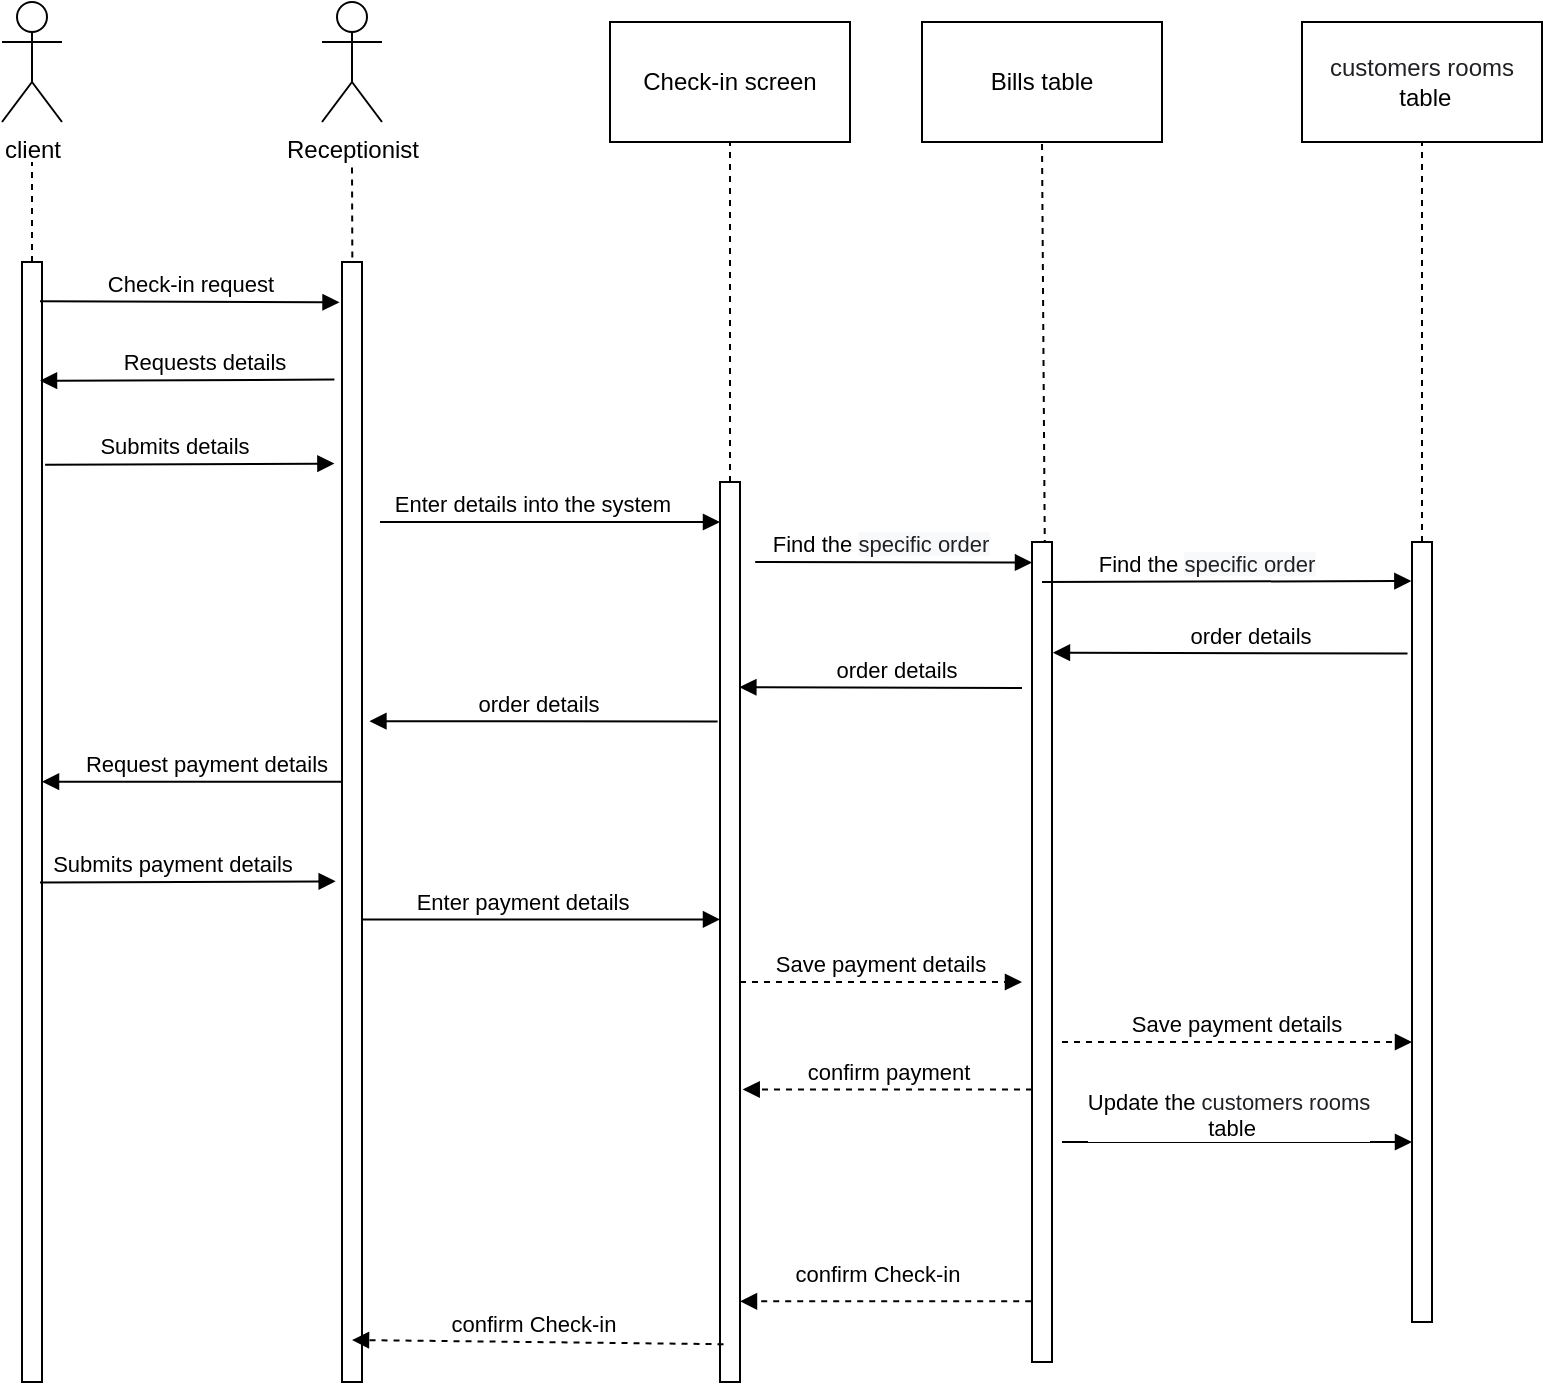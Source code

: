 <mxfile version="20.2.4" type="device"><diagram id="BkOEwMbp-eE3RYwUd-7v" name="Page-1"><mxGraphModel dx="971" dy="356" grid="1" gridSize="10" guides="1" tooltips="1" connect="1" arrows="1" fold="1" page="1" pageScale="1" pageWidth="827" pageHeight="1169" math="0" shadow="0"><root><mxCell id="0"/><mxCell id="1" parent="0"/><mxCell id="VX-zdeiBxqfdD2cTT4uE-33" value="client" style="shape=umlActor;verticalLabelPosition=bottom;verticalAlign=top;html=1;outlineConnect=0;" parent="1" vertex="1"><mxGeometry x="60" y="80" width="30" height="60" as="geometry"/></mxCell><mxCell id="VX-zdeiBxqfdD2cTT4uE-34" value="Receptionist" style="shape=umlActor;verticalLabelPosition=bottom;verticalAlign=top;html=1;outlineConnect=0;" parent="1" vertex="1"><mxGeometry x="220" y="80" width="30" height="60" as="geometry"/></mxCell><mxCell id="VX-zdeiBxqfdD2cTT4uE-35" value="Check-in screen" style="rounded=0;whiteSpace=wrap;html=1;" parent="1" vertex="1"><mxGeometry x="364" y="90" width="120" height="60" as="geometry"/></mxCell><mxCell id="VX-zdeiBxqfdD2cTT4uE-36" value="Bills table" style="rounded=0;whiteSpace=wrap;html=1;" parent="1" vertex="1"><mxGeometry x="520" y="90" width="120" height="60" as="geometry"/></mxCell><mxCell id="VX-zdeiBxqfdD2cTT4uE-37" value="&lt;font style=&quot;font-size: 12px;&quot;&gt;&lt;span style=&quot;color: rgb(32, 33, 36); font-family: arial, sans-serif; text-align: start; background-color: rgb(255, 255, 255);&quot;&gt;&lt;font style=&quot;&quot;&gt;customers rooms&lt;br&gt;&lt;/font&gt;&lt;/span&gt;&amp;nbsp;&lt;/font&gt;table" style="rounded=0;whiteSpace=wrap;html=1;" parent="1" vertex="1"><mxGeometry x="710" y="90" width="120" height="60" as="geometry"/></mxCell><mxCell id="VX-zdeiBxqfdD2cTT4uE-38" value="" style="endArrow=none;dashed=1;html=1;rounded=0;entryX=0.5;entryY=1;entryDx=0;entryDy=0;" parent="1" target="VX-zdeiBxqfdD2cTT4uE-37" edge="1"><mxGeometry width="50" height="50" relative="1" as="geometry"><mxPoint x="770" y="590" as="sourcePoint"/><mxPoint x="520" y="270" as="targetPoint"/></mxGeometry></mxCell><mxCell id="VX-zdeiBxqfdD2cTT4uE-39" value="" style="endArrow=none;dashed=1;html=1;rounded=0;entryX=0.5;entryY=1;entryDx=0;entryDy=0;exitX=0.64;exitY=0.005;exitDx=0;exitDy=0;exitPerimeter=0;" parent="1" source="VX-zdeiBxqfdD2cTT4uE-53" target="VX-zdeiBxqfdD2cTT4uE-36" edge="1"><mxGeometry width="50" height="50" relative="1" as="geometry"><mxPoint x="580" y="210" as="sourcePoint"/><mxPoint x="520" y="270" as="targetPoint"/></mxGeometry></mxCell><mxCell id="VX-zdeiBxqfdD2cTT4uE-40" value="" style="endArrow=none;dashed=1;html=1;rounded=0;entryX=0.5;entryY=1;entryDx=0;entryDy=0;exitX=0.5;exitY=0;exitDx=0;exitDy=0;exitPerimeter=0;" parent="1" source="VX-zdeiBxqfdD2cTT4uE-52" target="VX-zdeiBxqfdD2cTT4uE-35" edge="1"><mxGeometry width="50" height="50" relative="1" as="geometry"><mxPoint x="424" y="220" as="sourcePoint"/><mxPoint x="554" y="270" as="targetPoint"/></mxGeometry></mxCell><mxCell id="VX-zdeiBxqfdD2cTT4uE-41" value="" style="endArrow=none;dashed=1;html=1;rounded=0;exitX=0.516;exitY=-0.004;exitDx=0;exitDy=0;exitPerimeter=0;" parent="1" source="VX-zdeiBxqfdD2cTT4uE-44" edge="1"><mxGeometry width="50" height="50" relative="1" as="geometry"><mxPoint x="235" y="200" as="sourcePoint"/><mxPoint x="235" y="160" as="targetPoint"/></mxGeometry></mxCell><mxCell id="VX-zdeiBxqfdD2cTT4uE-42" value="" style="endArrow=none;dashed=1;html=1;rounded=0;" parent="1" source="VX-zdeiBxqfdD2cTT4uE-43" edge="1"><mxGeometry width="50" height="50" relative="1" as="geometry"><mxPoint x="75" y="220" as="sourcePoint"/><mxPoint x="75" y="160" as="targetPoint"/></mxGeometry></mxCell><mxCell id="VX-zdeiBxqfdD2cTT4uE-43" value="" style="html=1;points=[];perimeter=orthogonalPerimeter;" parent="1" vertex="1"><mxGeometry x="70" y="210" width="10" height="560" as="geometry"/></mxCell><mxCell id="VX-zdeiBxqfdD2cTT4uE-44" value="" style="html=1;points=[];perimeter=orthogonalPerimeter;" parent="1" vertex="1"><mxGeometry x="230" y="210" width="10" height="560" as="geometry"/></mxCell><mxCell id="VX-zdeiBxqfdD2cTT4uE-45" value="Check-in request" style="html=1;verticalAlign=bottom;endArrow=block;rounded=0;exitX=0.9;exitY=0.035;exitDx=0;exitDy=0;exitPerimeter=0;entryX=-0.124;entryY=0.036;entryDx=0;entryDy=0;entryPerimeter=0;" parent="1" source="VX-zdeiBxqfdD2cTT4uE-43" target="VX-zdeiBxqfdD2cTT4uE-44" edge="1"><mxGeometry width="80" relative="1" as="geometry"><mxPoint x="110" y="230" as="sourcePoint"/><mxPoint x="200" y="230" as="targetPoint"/></mxGeometry></mxCell><mxCell id="VX-zdeiBxqfdD2cTT4uE-46" value="Enter payment details" style="html=1;verticalAlign=bottom;endArrow=block;rounded=0;exitX=1.028;exitY=0.587;exitDx=0;exitDy=0;exitPerimeter=0;" parent="1" source="VX-zdeiBxqfdD2cTT4uE-44" target="VX-zdeiBxqfdD2cTT4uE-52" edge="1"><mxGeometry x="-0.107" width="80" relative="1" as="geometry"><mxPoint x="270" y="610" as="sourcePoint"/><mxPoint x="410" y="610" as="targetPoint"/><mxPoint as="offset"/></mxGeometry></mxCell><mxCell id="VX-zdeiBxqfdD2cTT4uE-47" value="order details" style="html=1;verticalAlign=bottom;endArrow=block;rounded=0;entryX=0.968;entryY=0.228;entryDx=0;entryDy=0;entryPerimeter=0;" parent="1" edge="1" target="VX-zdeiBxqfdD2cTT4uE-52"><mxGeometry x="-0.107" width="80" relative="1" as="geometry"><mxPoint x="570" y="423" as="sourcePoint"/><mxPoint x="430" y="400" as="targetPoint"/><mxPoint as="offset"/></mxGeometry></mxCell><mxCell id="VX-zdeiBxqfdD2cTT4uE-48" value="Find the&amp;nbsp;&lt;span style=&quot;background-color: rgb(248, 249, 250); color: rgb(32, 33, 36); font-family: inherit; text-align: left;&quot;&gt;&lt;font style=&quot;font-size: 11px;&quot;&gt;specific order&lt;/font&gt;&lt;/span&gt;" style="html=1;verticalAlign=bottom;endArrow=block;rounded=0;" parent="1" edge="1"><mxGeometry x="-0.107" width="80" relative="1" as="geometry"><mxPoint x="436.6" y="360" as="sourcePoint"/><mxPoint x="575" y="360.24" as="targetPoint"/><mxPoint as="offset"/></mxGeometry></mxCell><mxCell id="VX-zdeiBxqfdD2cTT4uE-49" value="Enter details into the system" style="html=1;verticalAlign=bottom;endArrow=block;rounded=0;" parent="1" edge="1"><mxGeometry x="-0.107" width="80" relative="1" as="geometry"><mxPoint x="249" y="340" as="sourcePoint"/><mxPoint x="419" y="340" as="targetPoint"/><mxPoint as="offset"/></mxGeometry></mxCell><mxCell id="VX-zdeiBxqfdD2cTT4uE-50" value="Submits details" style="html=1;verticalAlign=bottom;endArrow=block;rounded=0;exitX=1.156;exitY=0.181;exitDx=0;exitDy=0;exitPerimeter=0;entryX=-0.38;entryY=0.18;entryDx=0;entryDy=0;entryPerimeter=0;" parent="1" source="VX-zdeiBxqfdD2cTT4uE-43" target="VX-zdeiBxqfdD2cTT4uE-44" edge="1"><mxGeometry x="-0.107" width="80" relative="1" as="geometry"><mxPoint x="100" y="310" as="sourcePoint"/><mxPoint x="208.4" y="310.24" as="targetPoint"/><mxPoint as="offset"/></mxGeometry></mxCell><mxCell id="VX-zdeiBxqfdD2cTT4uE-51" value="Requests details" style="html=1;verticalAlign=bottom;endArrow=block;rounded=0;entryX=0.9;entryY=0.106;entryDx=0;entryDy=0;entryPerimeter=0;exitX=-0.38;exitY=0.105;exitDx=0;exitDy=0;exitPerimeter=0;" parent="1" source="VX-zdeiBxqfdD2cTT4uE-44" target="VX-zdeiBxqfdD2cTT4uE-43" edge="1"><mxGeometry x="-0.107" width="80" relative="1" as="geometry"><mxPoint x="200" y="267" as="sourcePoint"/><mxPoint x="110" y="267" as="targetPoint"/><mxPoint as="offset"/></mxGeometry></mxCell><mxCell id="VX-zdeiBxqfdD2cTT4uE-52" value="" style="html=1;points=[];perimeter=orthogonalPerimeter;" parent="1" vertex="1"><mxGeometry x="419" y="320" width="10" height="450" as="geometry"/></mxCell><mxCell id="VX-zdeiBxqfdD2cTT4uE-53" value="" style="html=1;points=[];perimeter=orthogonalPerimeter;" parent="1" vertex="1"><mxGeometry x="575" y="350" width="10" height="410" as="geometry"/></mxCell><mxCell id="VX-zdeiBxqfdD2cTT4uE-54" value="" style="html=1;points=[];perimeter=orthogonalPerimeter;" parent="1" vertex="1"><mxGeometry x="765" y="350" width="10" height="390" as="geometry"/></mxCell><mxCell id="VX-zdeiBxqfdD2cTT4uE-55" value="Request payment details" style="html=1;verticalAlign=bottom;endArrow=block;rounded=0;exitX=0.004;exitY=0.464;exitDx=0;exitDy=0;exitPerimeter=0;" parent="1" source="VX-zdeiBxqfdD2cTT4uE-44" target="VX-zdeiBxqfdD2cTT4uE-43" edge="1"><mxGeometry x="-0.091" width="80" relative="1" as="geometry"><mxPoint x="210" y="470" as="sourcePoint"/><mxPoint x="100" y="470" as="targetPoint"/><mxPoint as="offset"/></mxGeometry></mxCell><mxCell id="VX-zdeiBxqfdD2cTT4uE-56" value="order details" style="html=1;verticalAlign=bottom;endArrow=block;rounded=0;entryX=1.372;entryY=0.41;entryDx=0;entryDy=0;entryPerimeter=0;exitX=-0.12;exitY=0.266;exitDx=0;exitDy=0;exitPerimeter=0;" parent="1" edge="1" target="VX-zdeiBxqfdD2cTT4uE-44" source="VX-zdeiBxqfdD2cTT4uE-52"><mxGeometry x="0.026" width="80" relative="1" as="geometry"><mxPoint x="410" y="420" as="sourcePoint"/><mxPoint x="254" y="420" as="targetPoint"/><mxPoint as="offset"/></mxGeometry></mxCell><mxCell id="VX-zdeiBxqfdD2cTT4uE-57" value="Submits payment details" style="html=1;verticalAlign=bottom;endArrow=block;rounded=0;exitX=0.9;exitY=0.554;exitDx=0;exitDy=0;exitPerimeter=0;entryX=-0.316;entryY=0.553;entryDx=0;entryDy=0;entryPerimeter=0;" parent="1" source="VX-zdeiBxqfdD2cTT4uE-43" target="VX-zdeiBxqfdD2cTT4uE-44" edge="1"><mxGeometry x="-0.107" width="80" relative="1" as="geometry"><mxPoint x="100" y="520" as="sourcePoint"/><mxPoint x="208.4" y="520.24" as="targetPoint"/><mxPoint as="offset"/></mxGeometry></mxCell><mxCell id="VX-zdeiBxqfdD2cTT4uE-58" value="Save payment details" style="html=1;verticalAlign=bottom;endArrow=block;rounded=0;dashed=1;" parent="1" source="VX-zdeiBxqfdD2cTT4uE-52" edge="1"><mxGeometry x="-0.004" width="80" relative="1" as="geometry"><mxPoint x="430" y="620" as="sourcePoint"/><mxPoint x="570" y="570" as="targetPoint"/><mxPoint as="offset"/></mxGeometry></mxCell><mxCell id="VX-zdeiBxqfdD2cTT4uE-59" value="confirm payment" style="html=1;verticalAlign=bottom;endArrow=block;rounded=0;dashed=1;entryX=1.136;entryY=0.675;entryDx=0;entryDy=0;entryPerimeter=0;" parent="1" source="VX-zdeiBxqfdD2cTT4uE-53" target="VX-zdeiBxqfdD2cTT4uE-52" edge="1"><mxGeometry x="-0.005" width="80" relative="1" as="geometry"><mxPoint x="750" y="679" as="sourcePoint"/><mxPoint x="590" y="670" as="targetPoint"/><mxPoint as="offset"/></mxGeometry></mxCell><mxCell id="VX-zdeiBxqfdD2cTT4uE-60" value="confirm Check-in&amp;nbsp;" style="html=1;verticalAlign=bottom;endArrow=block;rounded=0;dashed=1;exitX=0.176;exitY=0.958;exitDx=0;exitDy=0;exitPerimeter=0;" parent="1" source="VX-zdeiBxqfdD2cTT4uE-52" edge="1"><mxGeometry x="0.013" width="80" relative="1" as="geometry"><mxPoint x="410" y="740" as="sourcePoint"/><mxPoint x="235" y="749" as="targetPoint"/><mxPoint as="offset"/></mxGeometry></mxCell><mxCell id="VX-zdeiBxqfdD2cTT4uE-61" value="confirm Check-in&amp;nbsp;" style="html=1;verticalAlign=bottom;endArrow=block;rounded=0;dashed=1;exitX=-0.04;exitY=0.926;exitDx=0;exitDy=0;exitPerimeter=0;" parent="1" source="VX-zdeiBxqfdD2cTT4uE-53" target="VX-zdeiBxqfdD2cTT4uE-52" edge="1"><mxGeometry x="0.041" y="-5" width="80" relative="1" as="geometry"><mxPoint x="570" y="750" as="sourcePoint"/><mxPoint x="424" y="850" as="targetPoint"/><mxPoint as="offset"/></mxGeometry></mxCell><mxCell id="VX-zdeiBxqfdD2cTT4uE-62" value="Save payment details" style="html=1;verticalAlign=bottom;endArrow=block;rounded=0;dashed=1;" parent="1" target="VX-zdeiBxqfdD2cTT4uE-54" edge="1"><mxGeometry x="-0.004" width="80" relative="1" as="geometry"><mxPoint x="590" y="600" as="sourcePoint"/><mxPoint x="760" y="610" as="targetPoint"/><mxPoint as="offset"/></mxGeometry></mxCell><mxCell id="VX-zdeiBxqfdD2cTT4uE-63" value="Update the&amp;nbsp;&lt;span style=&quot;color: rgb(32, 33, 36); font-family: arial, sans-serif; text-align: start;&quot;&gt;&lt;font style=&quot;font-size: 11px;&quot;&gt;customers rooms&lt;/font&gt;&lt;/span&gt;&lt;br&gt;&amp;nbsp;table" style="html=1;verticalAlign=bottom;endArrow=block;rounded=0;" parent="1" target="VX-zdeiBxqfdD2cTT4uE-54" edge="1"><mxGeometry x="-0.052" y="-2" width="80" relative="1" as="geometry"><mxPoint x="590" y="650" as="sourcePoint"/><mxPoint x="760" y="700" as="targetPoint"/><mxPoint as="offset"/></mxGeometry></mxCell><mxCell id="WS7FJt8ifJwnkRYrPMRy-1" value="Find the&amp;nbsp;&lt;span style=&quot;background-color: rgb(248, 249, 250); color: rgb(32, 33, 36); font-family: inherit; text-align: left;&quot;&gt;&lt;font style=&quot;font-size: 11px;&quot;&gt;specific order&lt;/font&gt;&lt;/span&gt;" style="html=1;verticalAlign=bottom;endArrow=block;rounded=0;entryX=-0.032;entryY=0.05;entryDx=0;entryDy=0;entryPerimeter=0;" edge="1" parent="1" target="VX-zdeiBxqfdD2cTT4uE-54"><mxGeometry x="-0.107" width="80" relative="1" as="geometry"><mxPoint x="580" y="370" as="sourcePoint"/><mxPoint x="740" y="247.44" as="targetPoint"/><mxPoint as="offset"/></mxGeometry></mxCell><mxCell id="WS7FJt8ifJwnkRYrPMRy-2" value="order details" style="html=1;verticalAlign=bottom;endArrow=block;rounded=0;exitX=-0.224;exitY=0.143;exitDx=0;exitDy=0;exitPerimeter=0;entryX=1.048;entryY=0.135;entryDx=0;entryDy=0;entryPerimeter=0;" edge="1" parent="1" source="VX-zdeiBxqfdD2cTT4uE-54" target="VX-zdeiBxqfdD2cTT4uE-53"><mxGeometry x="-0.107" width="80" relative="1" as="geometry"><mxPoint x="580" y="410" as="sourcePoint"/><mxPoint x="580" y="390" as="targetPoint"/><mxPoint as="offset"/></mxGeometry></mxCell></root></mxGraphModel></diagram></mxfile>